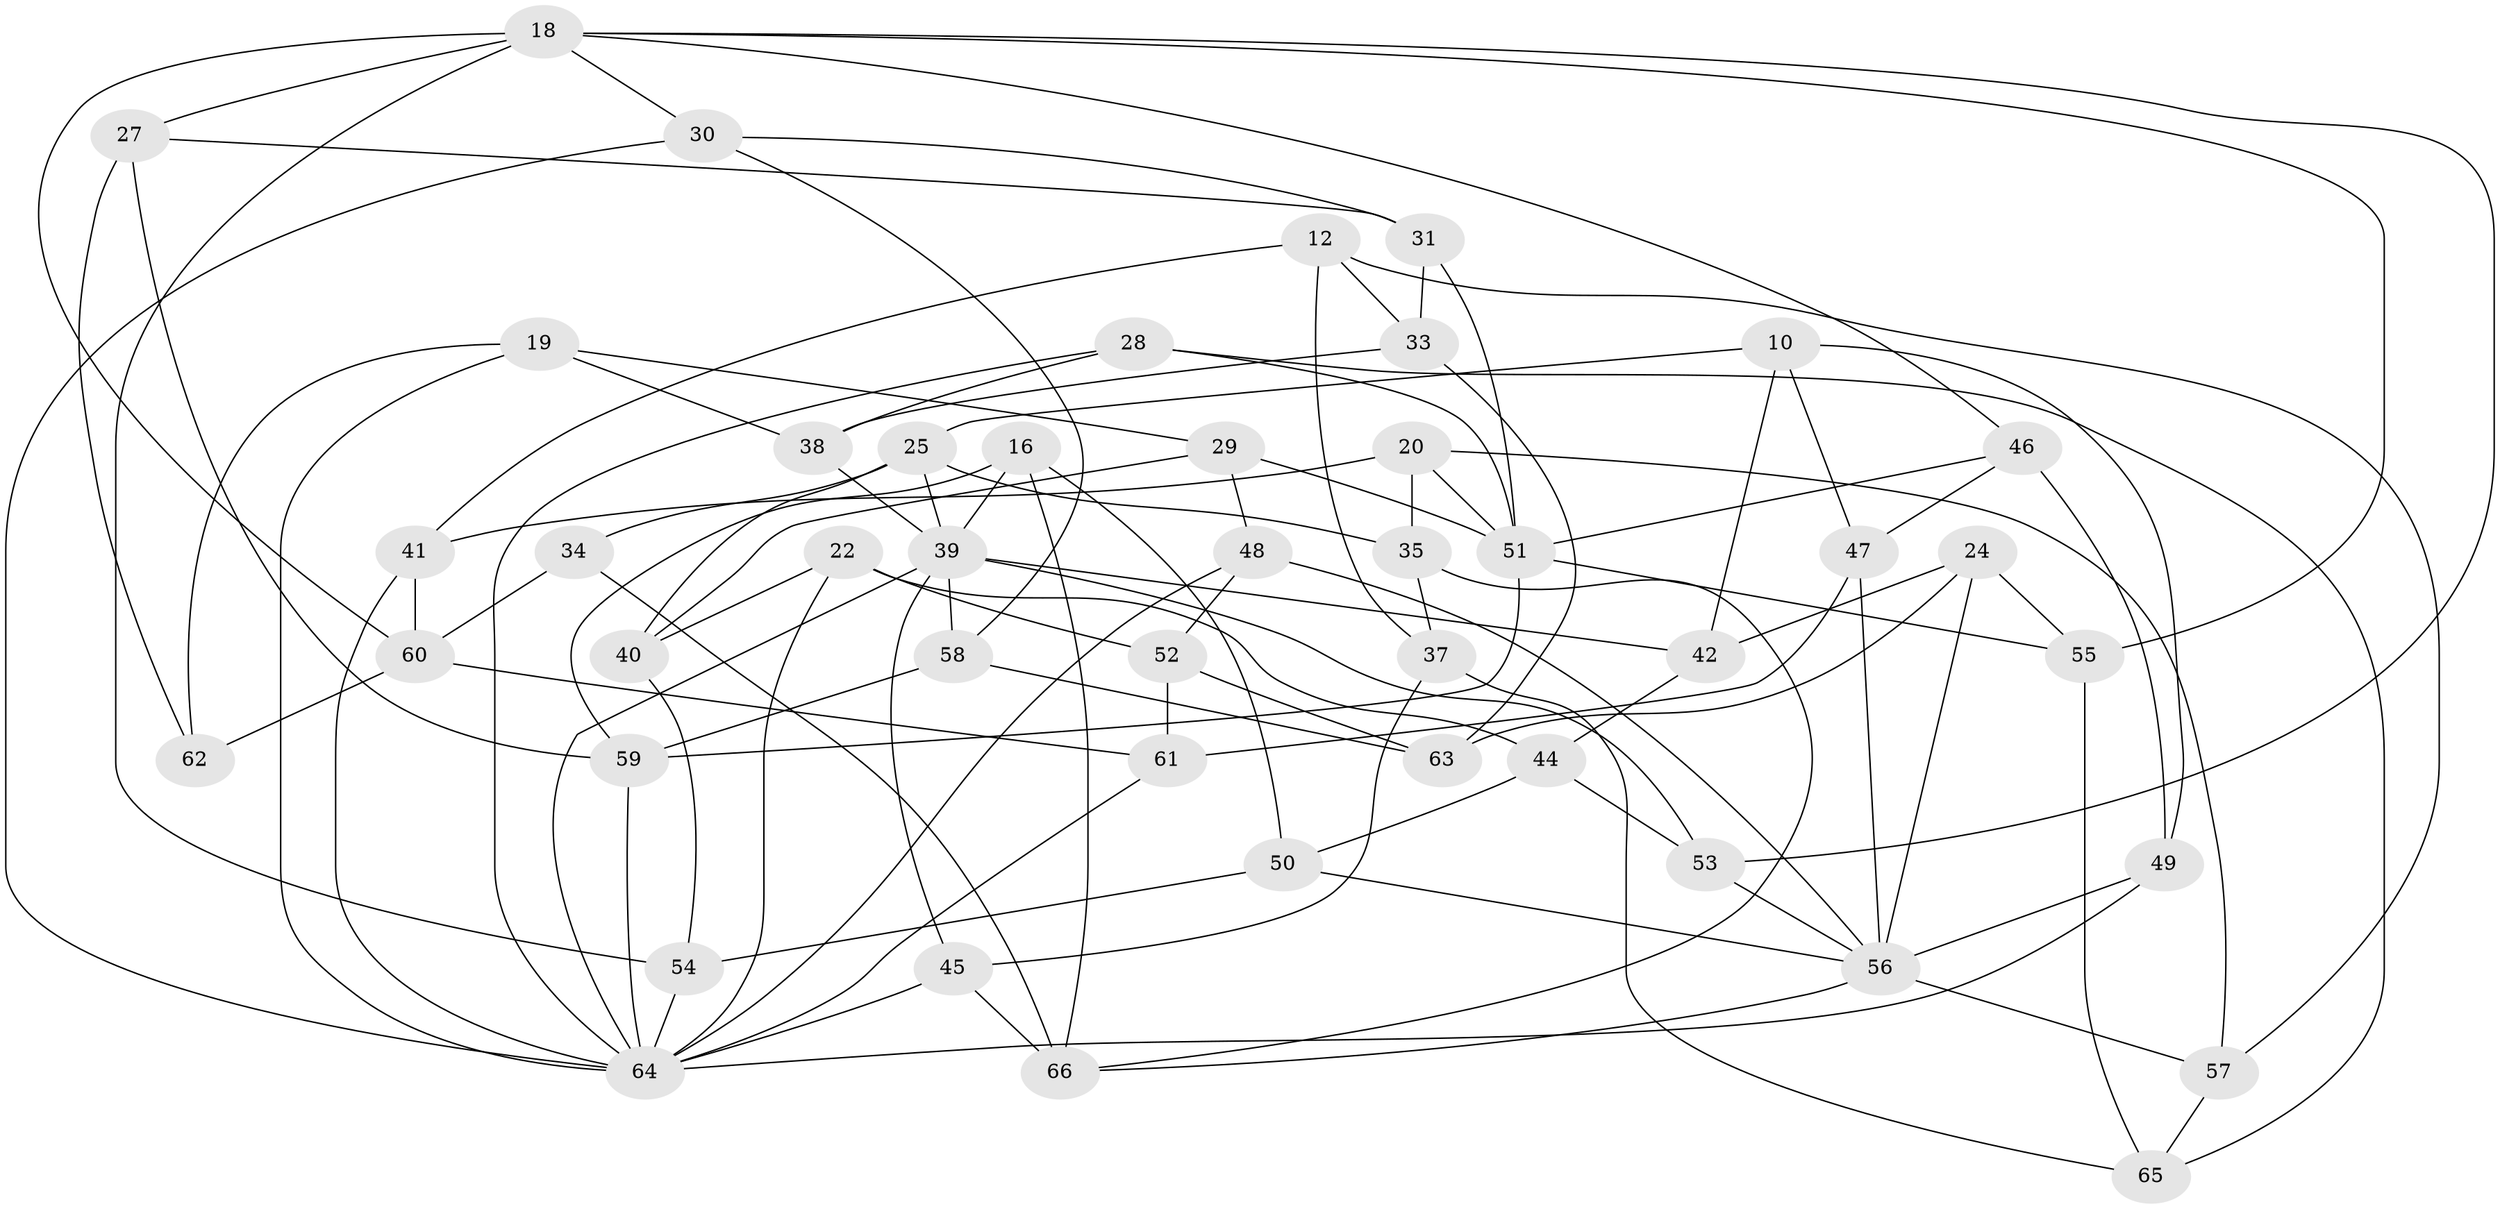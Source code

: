 // original degree distribution, {4: 1.0}
// Generated by graph-tools (version 1.1) at 2025/03/03/04/25 22:03:44]
// undirected, 46 vertices, 104 edges
graph export_dot {
graph [start="1"]
  node [color=gray90,style=filled];
  10;
  12;
  16;
  18 [super="+2+3"];
  19 [super="+6"];
  20;
  22;
  24;
  25 [super="+21"];
  27;
  28;
  29;
  30;
  31;
  33;
  34;
  35;
  37;
  38 [super="+11"];
  39 [super="+26"];
  40;
  41;
  42;
  44;
  45 [super="+15"];
  46;
  47;
  48;
  49;
  50;
  51 [super="+43"];
  52;
  53;
  54;
  55;
  56 [super="+7+14"];
  57;
  58;
  59 [super="+17"];
  60 [super="+36"];
  61;
  62;
  63;
  64 [super="+8+32"];
  65;
  66 [super="+23"];
  10 -- 47;
  10 -- 49;
  10 -- 42;
  10 -- 25;
  12 -- 33;
  12 -- 37;
  12 -- 41;
  12 -- 57;
  16 -- 66;
  16 -- 50;
  16 -- 59;
  16 -- 39;
  18 -- 54;
  18 -- 27;
  18 -- 53;
  18 -- 46;
  18 -- 60 [weight=2];
  18 -- 30;
  18 -- 55;
  19 -- 38 [weight=2];
  19 -- 62 [weight=2];
  19 -- 29;
  19 -- 64;
  20 -- 35;
  20 -- 57;
  20 -- 41;
  20 -- 51;
  22 -- 52;
  22 -- 40;
  22 -- 44;
  22 -- 64;
  24 -- 42;
  24 -- 55;
  24 -- 56;
  24 -- 63;
  25 -- 34 [weight=2];
  25 -- 40;
  25 -- 35;
  25 -- 39;
  27 -- 59;
  27 -- 31;
  27 -- 62;
  28 -- 65;
  28 -- 38;
  28 -- 51;
  28 -- 64;
  29 -- 40;
  29 -- 51;
  29 -- 48;
  30 -- 58;
  30 -- 31;
  30 -- 64;
  31 -- 33;
  31 -- 51;
  33 -- 63;
  33 -- 38;
  34 -- 60;
  34 -- 66;
  35 -- 37;
  35 -- 66;
  37 -- 65;
  37 -- 45;
  38 -- 39 [weight=2];
  39 -- 58;
  39 -- 42;
  39 -- 45 [weight=2];
  39 -- 53;
  39 -- 64;
  40 -- 54;
  41 -- 60;
  41 -- 64;
  42 -- 44;
  44 -- 50;
  44 -- 53;
  45 -- 66 [weight=2];
  45 -- 64;
  46 -- 49;
  46 -- 47;
  46 -- 51;
  47 -- 61;
  47 -- 56;
  48 -- 52;
  48 -- 56;
  48 -- 64;
  49 -- 56;
  49 -- 64;
  50 -- 54;
  50 -- 56;
  51 -- 55;
  51 -- 59 [weight=2];
  52 -- 61;
  52 -- 63;
  53 -- 56;
  54 -- 64;
  55 -- 65;
  56 -- 57;
  56 -- 66;
  57 -- 65;
  58 -- 63;
  58 -- 59;
  59 -- 64;
  60 -- 61;
  60 -- 62;
  61 -- 64;
}
